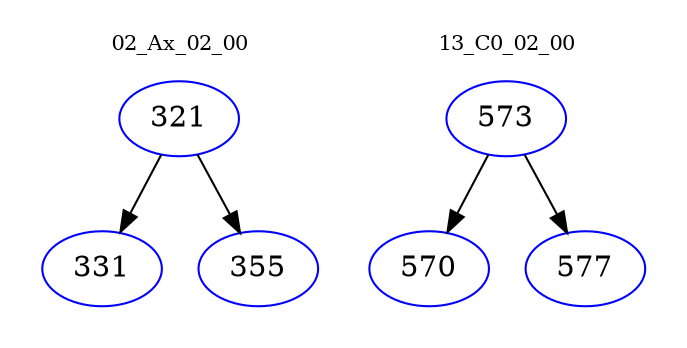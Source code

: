 digraph{
subgraph cluster_0 {
color = white
label = "02_Ax_02_00";
fontsize=10;
T0_321 [label="321", color="blue"]
T0_321 -> T0_331 [color="black"]
T0_331 [label="331", color="blue"]
T0_321 -> T0_355 [color="black"]
T0_355 [label="355", color="blue"]
}
subgraph cluster_1 {
color = white
label = "13_C0_02_00";
fontsize=10;
T1_573 [label="573", color="blue"]
T1_573 -> T1_570 [color="black"]
T1_570 [label="570", color="blue"]
T1_573 -> T1_577 [color="black"]
T1_577 [label="577", color="blue"]
}
}
